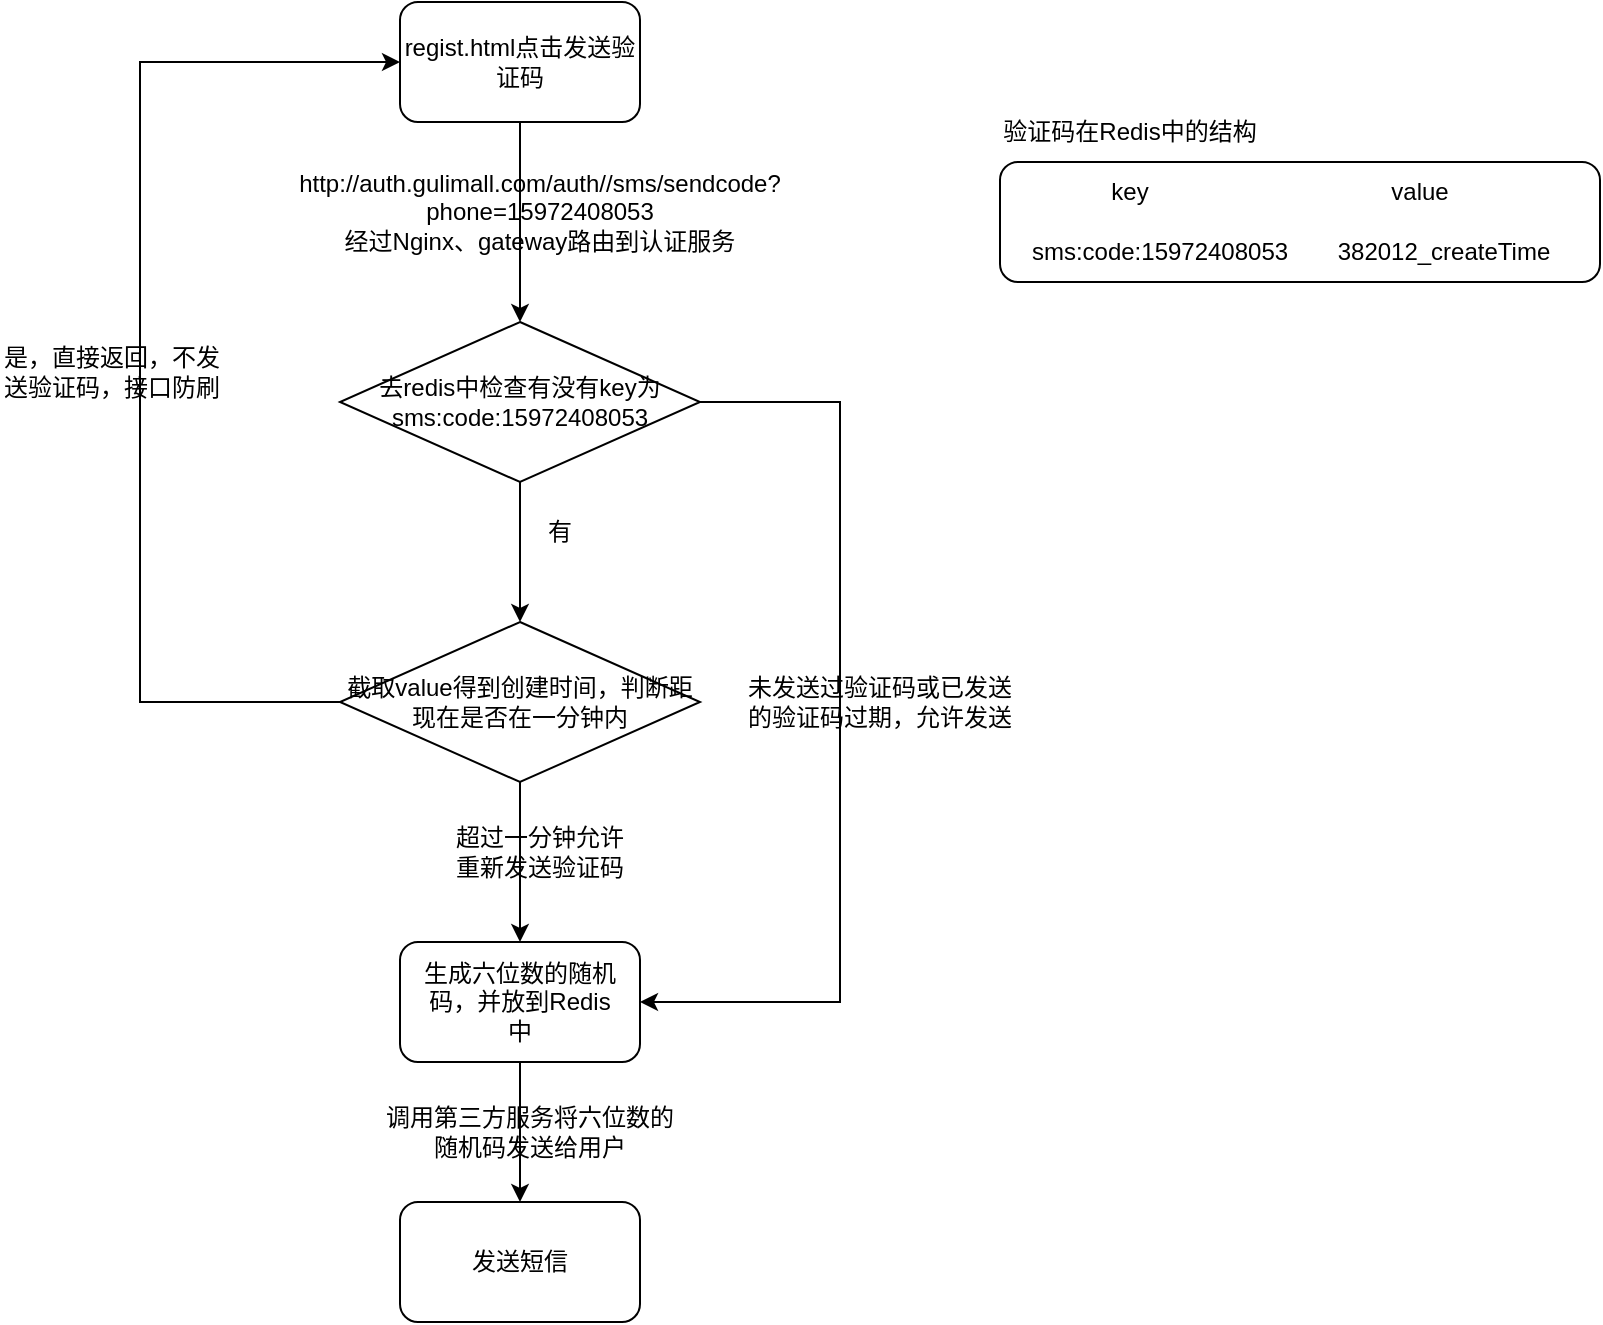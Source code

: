 <mxfile version="21.6.9" type="github">
  <diagram name="第 1 页" id="tCXFLTWe_tcqSmrKPMjY">
    <mxGraphModel dx="1142" dy="613" grid="1" gridSize="10" guides="1" tooltips="1" connect="1" arrows="1" fold="1" page="1" pageScale="1" pageWidth="827" pageHeight="1169" math="0" shadow="0">
      <root>
        <mxCell id="0" />
        <mxCell id="1" parent="0" />
        <mxCell id="gV8c4JJkfnYhTOOU84S4-3" style="edgeStyle=orthogonalEdgeStyle;rounded=0;orthogonalLoop=1;jettySize=auto;html=1;exitX=0.5;exitY=1;exitDx=0;exitDy=0;" edge="1" parent="1" source="gV8c4JJkfnYhTOOU84S4-1">
          <mxGeometry relative="1" as="geometry">
            <mxPoint x="310" y="270" as="targetPoint" />
          </mxGeometry>
        </mxCell>
        <mxCell id="gV8c4JJkfnYhTOOU84S4-1" value="regist.html点击发送验证码" style="rounded=1;whiteSpace=wrap;html=1;" vertex="1" parent="1">
          <mxGeometry x="250" y="110" width="120" height="60" as="geometry" />
        </mxCell>
        <mxCell id="gV8c4JJkfnYhTOOU84S4-4" value="http://auth.gulimall.com/auth//sms/sendcode?phone=15972408053&lt;br&gt;经过Nginx、gateway路由到认证服务" style="text;html=1;strokeColor=none;fillColor=none;align=center;verticalAlign=middle;whiteSpace=wrap;rounded=0;" vertex="1" parent="1">
          <mxGeometry x="150" y="200" width="340" height="30" as="geometry" />
        </mxCell>
        <mxCell id="gV8c4JJkfnYhTOOU84S4-6" value="" style="rounded=1;whiteSpace=wrap;html=1;" vertex="1" parent="1">
          <mxGeometry x="550" y="190" width="300" height="60" as="geometry" />
        </mxCell>
        <mxCell id="gV8c4JJkfnYhTOOU84S4-7" value="验证码在Redis中的结构" style="text;html=1;strokeColor=none;fillColor=none;align=center;verticalAlign=middle;whiteSpace=wrap;rounded=0;" vertex="1" parent="1">
          <mxGeometry x="540" y="160" width="150" height="30" as="geometry" />
        </mxCell>
        <mxCell id="gV8c4JJkfnYhTOOU84S4-8" value="sms:code:15972408053" style="text;html=1;strokeColor=none;fillColor=none;align=center;verticalAlign=middle;whiteSpace=wrap;rounded=0;" vertex="1" parent="1">
          <mxGeometry x="600" y="220" width="60" height="30" as="geometry" />
        </mxCell>
        <mxCell id="gV8c4JJkfnYhTOOU84S4-9" value="key" style="text;html=1;strokeColor=none;fillColor=none;align=center;verticalAlign=middle;whiteSpace=wrap;rounded=0;" vertex="1" parent="1">
          <mxGeometry x="585" y="190" width="60" height="30" as="geometry" />
        </mxCell>
        <mxCell id="gV8c4JJkfnYhTOOU84S4-10" value="value" style="text;html=1;strokeColor=none;fillColor=none;align=center;verticalAlign=middle;whiteSpace=wrap;rounded=0;" vertex="1" parent="1">
          <mxGeometry x="730" y="190" width="60" height="30" as="geometry" />
        </mxCell>
        <mxCell id="gV8c4JJkfnYhTOOU84S4-11" value="382012_createTime" style="text;html=1;strokeColor=none;fillColor=none;align=center;verticalAlign=middle;whiteSpace=wrap;rounded=0;" vertex="1" parent="1">
          <mxGeometry x="717" y="220" width="110" height="30" as="geometry" />
        </mxCell>
        <mxCell id="gV8c4JJkfnYhTOOU84S4-14" style="edgeStyle=orthogonalEdgeStyle;rounded=0;orthogonalLoop=1;jettySize=auto;html=1;exitX=0.5;exitY=1;exitDx=0;exitDy=0;entryX=0.5;entryY=0;entryDx=0;entryDy=0;" edge="1" parent="1" source="gV8c4JJkfnYhTOOU84S4-12" target="gV8c4JJkfnYhTOOU84S4-13">
          <mxGeometry relative="1" as="geometry" />
        </mxCell>
        <mxCell id="gV8c4JJkfnYhTOOU84S4-24" style="edgeStyle=orthogonalEdgeStyle;rounded=0;orthogonalLoop=1;jettySize=auto;html=1;exitX=1;exitY=0.5;exitDx=0;exitDy=0;entryX=1;entryY=0.5;entryDx=0;entryDy=0;" edge="1" parent="1" source="gV8c4JJkfnYhTOOU84S4-12" target="gV8c4JJkfnYhTOOU84S4-20">
          <mxGeometry relative="1" as="geometry">
            <Array as="points">
              <mxPoint x="470" y="310" />
              <mxPoint x="470" y="610" />
            </Array>
          </mxGeometry>
        </mxCell>
        <mxCell id="gV8c4JJkfnYhTOOU84S4-12" value="去redis中检查有没有key为sms:code:15972408053" style="rhombus;whiteSpace=wrap;html=1;" vertex="1" parent="1">
          <mxGeometry x="220" y="270" width="180" height="80" as="geometry" />
        </mxCell>
        <mxCell id="gV8c4JJkfnYhTOOU84S4-17" style="edgeStyle=orthogonalEdgeStyle;rounded=0;orthogonalLoop=1;jettySize=auto;html=1;exitX=0;exitY=0.5;exitDx=0;exitDy=0;entryX=0;entryY=0.5;entryDx=0;entryDy=0;" edge="1" parent="1" source="gV8c4JJkfnYhTOOU84S4-13" target="gV8c4JJkfnYhTOOU84S4-1">
          <mxGeometry relative="1" as="geometry">
            <Array as="points">
              <mxPoint x="120" y="460" />
              <mxPoint x="120" y="140" />
            </Array>
          </mxGeometry>
        </mxCell>
        <mxCell id="gV8c4JJkfnYhTOOU84S4-21" style="edgeStyle=orthogonalEdgeStyle;rounded=0;orthogonalLoop=1;jettySize=auto;html=1;exitX=0.5;exitY=1;exitDx=0;exitDy=0;" edge="1" parent="1" source="gV8c4JJkfnYhTOOU84S4-13" target="gV8c4JJkfnYhTOOU84S4-20">
          <mxGeometry relative="1" as="geometry" />
        </mxCell>
        <mxCell id="gV8c4JJkfnYhTOOU84S4-13" value="截取value得到创建时间，判断距现在是否在一分钟内" style="rhombus;whiteSpace=wrap;html=1;" vertex="1" parent="1">
          <mxGeometry x="220" y="420" width="180" height="80" as="geometry" />
        </mxCell>
        <mxCell id="gV8c4JJkfnYhTOOU84S4-15" value="有" style="text;html=1;strokeColor=none;fillColor=none;align=center;verticalAlign=middle;whiteSpace=wrap;rounded=0;" vertex="1" parent="1">
          <mxGeometry x="300" y="360" width="60" height="30" as="geometry" />
        </mxCell>
        <mxCell id="gV8c4JJkfnYhTOOU84S4-18" value="是，直接返回，不发送验证码，接口防刷" style="text;html=1;strokeColor=none;fillColor=none;align=center;verticalAlign=middle;whiteSpace=wrap;rounded=0;" vertex="1" parent="1">
          <mxGeometry x="50" y="280" width="112" height="30" as="geometry" />
        </mxCell>
        <mxCell id="gV8c4JJkfnYhTOOU84S4-28" style="edgeStyle=orthogonalEdgeStyle;rounded=0;orthogonalLoop=1;jettySize=auto;html=1;exitX=0.5;exitY=1;exitDx=0;exitDy=0;" edge="1" parent="1" source="gV8c4JJkfnYhTOOU84S4-20" target="gV8c4JJkfnYhTOOU84S4-27">
          <mxGeometry relative="1" as="geometry" />
        </mxCell>
        <mxCell id="gV8c4JJkfnYhTOOU84S4-20" value="" style="rounded=1;whiteSpace=wrap;html=1;" vertex="1" parent="1">
          <mxGeometry x="250" y="580" width="120" height="60" as="geometry" />
        </mxCell>
        <mxCell id="gV8c4JJkfnYhTOOU84S4-22" value="超过一分钟允许重新发送验证码" style="text;html=1;strokeColor=none;fillColor=none;align=center;verticalAlign=middle;whiteSpace=wrap;rounded=0;" vertex="1" parent="1">
          <mxGeometry x="275" y="520" width="90" height="30" as="geometry" />
        </mxCell>
        <mxCell id="gV8c4JJkfnYhTOOU84S4-25" value="未发送过验证码或已发送的验证码过期，允许发送" style="text;html=1;strokeColor=none;fillColor=none;align=center;verticalAlign=middle;whiteSpace=wrap;rounded=0;" vertex="1" parent="1">
          <mxGeometry x="420" y="445" width="140" height="30" as="geometry" />
        </mxCell>
        <mxCell id="gV8c4JJkfnYhTOOU84S4-26" value="生成六位数的随机码，并放到Redis中" style="text;html=1;strokeColor=none;fillColor=none;align=center;verticalAlign=middle;whiteSpace=wrap;rounded=0;" vertex="1" parent="1">
          <mxGeometry x="260" y="595" width="100" height="30" as="geometry" />
        </mxCell>
        <mxCell id="gV8c4JJkfnYhTOOU84S4-27" value="发送短信" style="rounded=1;whiteSpace=wrap;html=1;" vertex="1" parent="1">
          <mxGeometry x="250" y="710" width="120" height="60" as="geometry" />
        </mxCell>
        <mxCell id="gV8c4JJkfnYhTOOU84S4-29" value="调用第三方服务将六位数的随机码发送给用户" style="text;html=1;strokeColor=none;fillColor=none;align=center;verticalAlign=middle;whiteSpace=wrap;rounded=0;" vertex="1" parent="1">
          <mxGeometry x="240" y="660" width="150" height="30" as="geometry" />
        </mxCell>
      </root>
    </mxGraphModel>
  </diagram>
</mxfile>
